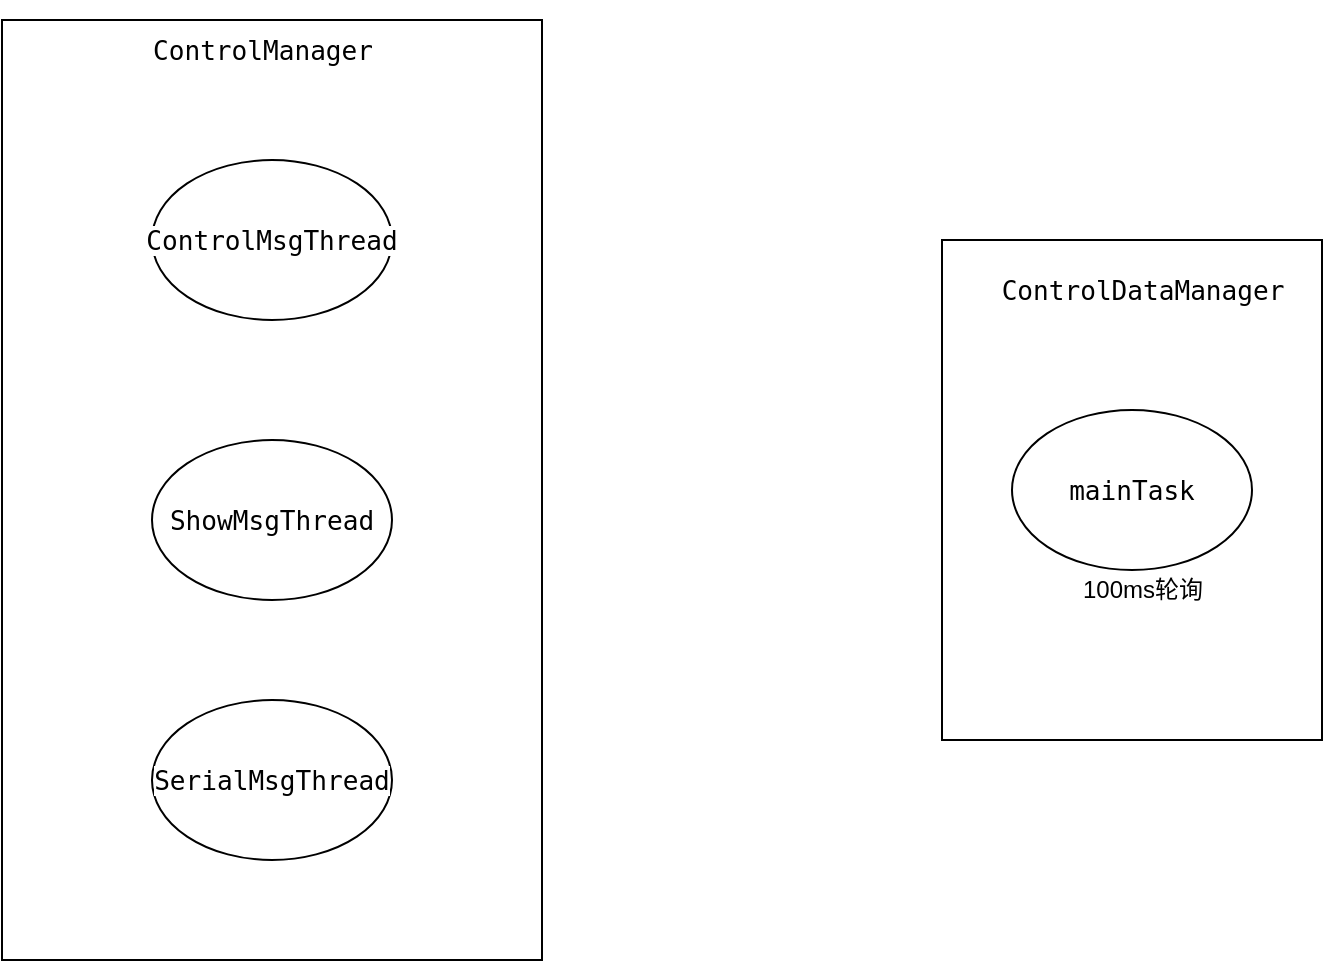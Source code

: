 <mxfile version="14.8.0" type="github">
  <diagram id="GXnI0iMTj2cHC1lOnszO" name="Page-1">
    <mxGraphModel dx="1035" dy="533" grid="1" gridSize="10" guides="1" tooltips="1" connect="1" arrows="1" fold="1" page="1" pageScale="1" pageWidth="827" pageHeight="1169" math="0" shadow="0">
      <root>
        <mxCell id="0" />
        <mxCell id="1" parent="0" />
        <mxCell id="vF5ghhq5Yg48Jj5as7LA-6" value="" style="rounded=0;whiteSpace=wrap;html=1;" vertex="1" parent="1">
          <mxGeometry x="110" y="100" width="270" height="470" as="geometry" />
        </mxCell>
        <mxCell id="vF5ghhq5Yg48Jj5as7LA-2" value="&lt;pre style=&quot;background-color: rgb(255 , 255 , 255) ; font-family: &amp;#34;jetbrains mono&amp;#34; , monospace ; font-size: 9.8pt&quot;&gt;ControlManager&lt;/pre&gt;" style="text;html=1;align=center;verticalAlign=middle;resizable=0;points=[];autosize=1;strokeColor=none;" vertex="1" parent="1">
          <mxGeometry x="185" y="90" width="110" height="50" as="geometry" />
        </mxCell>
        <mxCell id="vF5ghhq5Yg48Jj5as7LA-3" value="&lt;pre style=&quot;background-color: rgb(255 , 255 , 255) ; font-family: &amp;#34;jetbrains mono&amp;#34; , monospace ; font-size: 9.8pt&quot;&gt;ControlMsgThread&lt;/pre&gt;" style="ellipse;whiteSpace=wrap;html=1;" vertex="1" parent="1">
          <mxGeometry x="185" y="170" width="120" height="80" as="geometry" />
        </mxCell>
        <mxCell id="vF5ghhq5Yg48Jj5as7LA-4" value="&lt;pre style=&quot;background-color: rgb(255 , 255 , 255) ; font-family: &amp;#34;jetbrains mono&amp;#34; , monospace ; font-size: 9.8pt&quot;&gt;ShowMsgThread&lt;/pre&gt;" style="ellipse;whiteSpace=wrap;html=1;" vertex="1" parent="1">
          <mxGeometry x="185" y="310" width="120" height="80" as="geometry" />
        </mxCell>
        <mxCell id="vF5ghhq5Yg48Jj5as7LA-5" value="&lt;pre style=&quot;background-color: rgb(255 , 255 , 255) ; font-family: &amp;#34;jetbrains mono&amp;#34; , monospace ; font-size: 9.8pt&quot;&gt;SerialMsgThread&lt;/pre&gt;" style="ellipse;whiteSpace=wrap;html=1;" vertex="1" parent="1">
          <mxGeometry x="185" y="440" width="120" height="80" as="geometry" />
        </mxCell>
        <mxCell id="vF5ghhq5Yg48Jj5as7LA-7" value="" style="rounded=0;whiteSpace=wrap;html=1;" vertex="1" parent="1">
          <mxGeometry x="580" y="210" width="190" height="250" as="geometry" />
        </mxCell>
        <mxCell id="vF5ghhq5Yg48Jj5as7LA-8" value="&lt;pre style=&quot;background-color: rgb(255 , 255 , 255) ; font-family: &amp;#34;jetbrains mono&amp;#34; , monospace ; font-size: 9.8pt&quot;&gt;mainTask&lt;/pre&gt;" style="ellipse;whiteSpace=wrap;html=1;" vertex="1" parent="1">
          <mxGeometry x="615" y="295" width="120" height="80" as="geometry" />
        </mxCell>
        <mxCell id="vF5ghhq5Yg48Jj5as7LA-9" value="&lt;pre style=&quot;background-color: rgb(255 , 255 , 255) ; font-family: &amp;#34;jetbrains mono&amp;#34; , monospace ; font-size: 9.8pt&quot;&gt;ControlDataManager&lt;/pre&gt;" style="text;html=1;align=center;verticalAlign=middle;resizable=0;points=[];autosize=1;strokeColor=none;" vertex="1" parent="1">
          <mxGeometry x="610" y="210" width="140" height="50" as="geometry" />
        </mxCell>
        <mxCell id="vF5ghhq5Yg48Jj5as7LA-13" value="100ms轮询" style="text;html=1;align=center;verticalAlign=middle;resizable=0;points=[];autosize=1;strokeColor=none;" vertex="1" parent="1">
          <mxGeometry x="640" y="375" width="80" height="20" as="geometry" />
        </mxCell>
      </root>
    </mxGraphModel>
  </diagram>
</mxfile>
